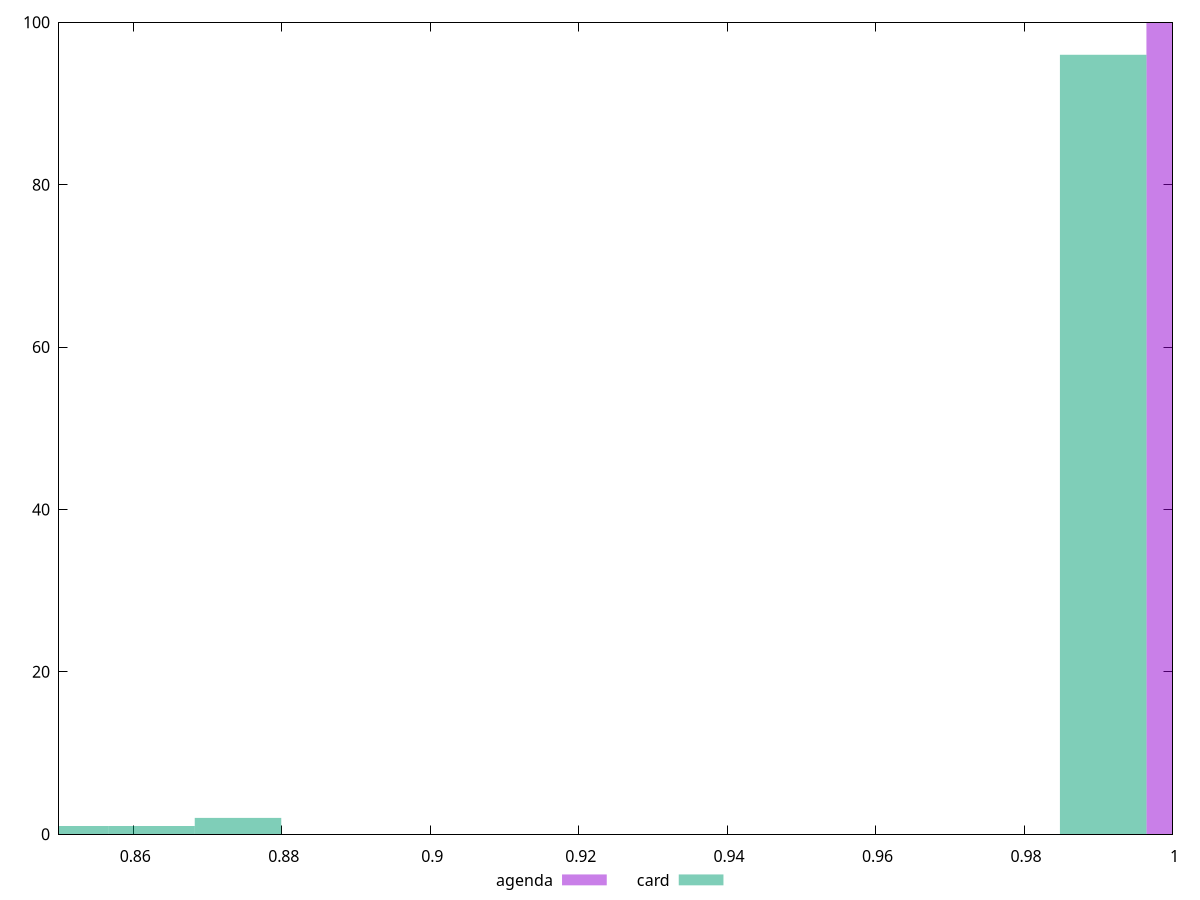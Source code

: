 reset

$agenda <<EOF
1.0023171099593926 100
EOF

$card <<EOF
0.8508040584539031 1
0.9906622598435858 96
0.8741137586855169 2
0.86245890856971 1
EOF

set key outside below
set boxwidth 0.011654850115806891
set xrange [0.85:1]
set yrange [0:100]
set trange [0:100]
set style fill transparent solid 0.5 noborder
set terminal svg size 640, 500 enhanced background rgb 'white'
set output "reports/report_00031_2021-02-24T23-18-18.084Z/meta/score/comparison/histogram/1_vs_2.svg"

plot $agenda title "agenda" with boxes, \
     $card title "card" with boxes

reset
